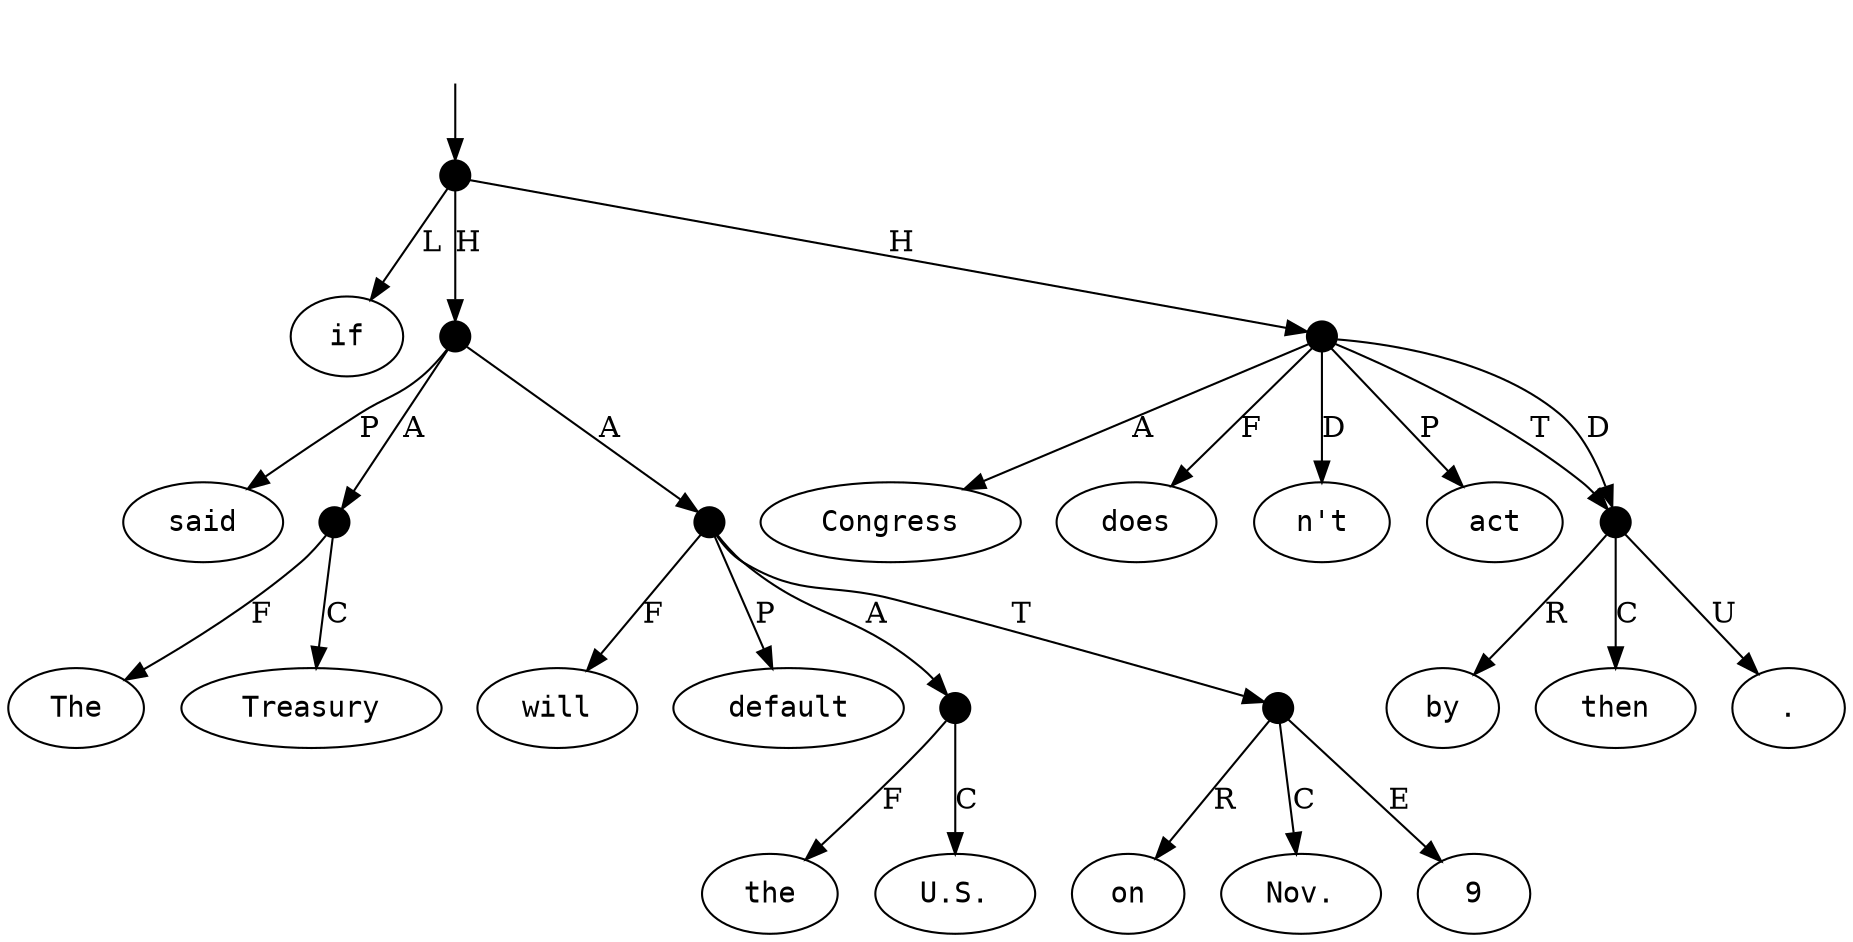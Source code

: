 digraph "20008006" {
  top [ style=invis ];
  top -> 20;
  0 [ label=<<table align="center" border="0" cellspacing="0"><tr><td colspan="2"><font face="Courier">The</font></td></tr></table>> ];
  1 [ label=<<table align="center" border="0" cellspacing="0"><tr><td colspan="2"><font face="Courier">Treasury</font></td></tr></table>> ];
  2 [ label=<<table align="center" border="0" cellspacing="0"><tr><td colspan="2"><font face="Courier">said</font></td></tr></table>> ];
  3 [ label=<<table align="center" border="0" cellspacing="0"><tr><td colspan="2"><font face="Courier">the</font></td></tr></table>> ];
  4 [ label=<<table align="center" border="0" cellspacing="0"><tr><td colspan="2"><font face="Courier">U.S.</font></td></tr></table>> ];
  5 [ label=<<table align="center" border="0" cellspacing="0"><tr><td colspan="2"><font face="Courier">will</font></td></tr></table>> ];
  6 [ label=<<table align="center" border="0" cellspacing="0"><tr><td colspan="2"><font face="Courier">default</font></td></tr></table>> ];
  7 [ label=<<table align="center" border="0" cellspacing="0"><tr><td colspan="2"><font face="Courier">on</font></td></tr></table>> ];
  8 [ label=<<table align="center" border="0" cellspacing="0"><tr><td colspan="2"><font face="Courier">Nov.</font></td></tr></table>> ];
  9 [ label=<<table align="center" border="0" cellspacing="0"><tr><td colspan="2"><font face="Courier">9</font></td></tr></table>> ];
  10 [ label=<<table align="center" border="0" cellspacing="0"><tr><td colspan="2"><font face="Courier">if</font></td></tr></table>> ];
  11 [ label=<<table align="center" border="0" cellspacing="0"><tr><td colspan="2"><font face="Courier">Congress</font></td></tr></table>> ];
  12 [ label=<<table align="center" border="0" cellspacing="0"><tr><td colspan="2"><font face="Courier">does</font></td></tr></table>> ];
  13 [ label=<<table align="center" border="0" cellspacing="0"><tr><td colspan="2"><font face="Courier">n&#x27;t</font></td></tr></table>> ];
  14 [ label=<<table align="center" border="0" cellspacing="0"><tr><td colspan="2"><font face="Courier">act</font></td></tr></table>> ];
  15 [ label=<<table align="center" border="0" cellspacing="0"><tr><td colspan="2"><font face="Courier">by</font></td></tr></table>> ];
  16 [ label=<<table align="center" border="0" cellspacing="0"><tr><td colspan="2"><font face="Courier">then</font></td></tr></table>> ];
  17 [ label=<<table align="center" border="0" cellspacing="0"><tr><td colspan="2"><font face="Courier">.</font></td></tr></table>> ];
  18 [ shape=point, width=0.2 ];
  19 [ shape=point, width=0.2 ];
  20 [ shape=point, width=0.2 ];
  21 [ shape=point, width=0.2 ];
  22 [ shape=point, width=0.2 ];
  23 [ shape=point, width=0.2 ];
  24 [ shape=point, width=0.2 ];
  25 [ shape=point, width=0.2 ];
  20 -> 24 [ label="H" ];
  23 -> 8 [ label="C" ];
  22 -> 6 [ label="P" ];
  25 -> 15 [ label="R" ];
  20 -> 10 [ label="L" ];
  24 -> 25 [ label="T" ];
  19 -> 18 [ label="A" ];
  24 -> 11 [ label="A" ];
  24 -> 12 [ label="F" ];
  19 -> 22 [ label="A" ];
  25 -> 16 [ label="C" ];
  24 -> 25 [ label="D" ];
  22 -> 21 [ label="A" ];
  25 -> 17 [ label="U" ];
  21 -> 3 [ label="F" ];
  23 -> 7 [ label="R" ];
  22 -> 5 [ label="F" ];
  20 -> 19 [ label="H" ];
  24 -> 14 [ label="P" ];
  18 -> 0 [ label="F" ];
  19 -> 2 [ label="P" ];
  18 -> 1 [ label="C" ];
  23 -> 9 [ label="E" ];
  24 -> 13 [ label="D" ];
  21 -> 4 [ label="C" ];
  22 -> 23 [ label="T" ];
}

